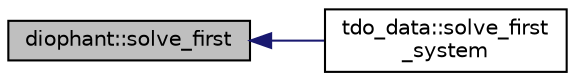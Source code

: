 digraph "diophant::solve_first"
{
  edge [fontname="Helvetica",fontsize="10",labelfontname="Helvetica",labelfontsize="10"];
  node [fontname="Helvetica",fontsize="10",shape=record];
  rankdir="LR";
  Node742 [label="diophant::solve_first",height=0.2,width=0.4,color="black", fillcolor="grey75", style="filled", fontcolor="black"];
  Node742 -> Node743 [dir="back",color="midnightblue",fontsize="10",style="solid",fontname="Helvetica"];
  Node743 [label="tdo_data::solve_first\l_system",height=0.2,width=0.4,color="black", fillcolor="white", style="filled",URL="$dc/d0d/classtdo__data.html#aa62a57bd301396164352018141e4966e"];
}
